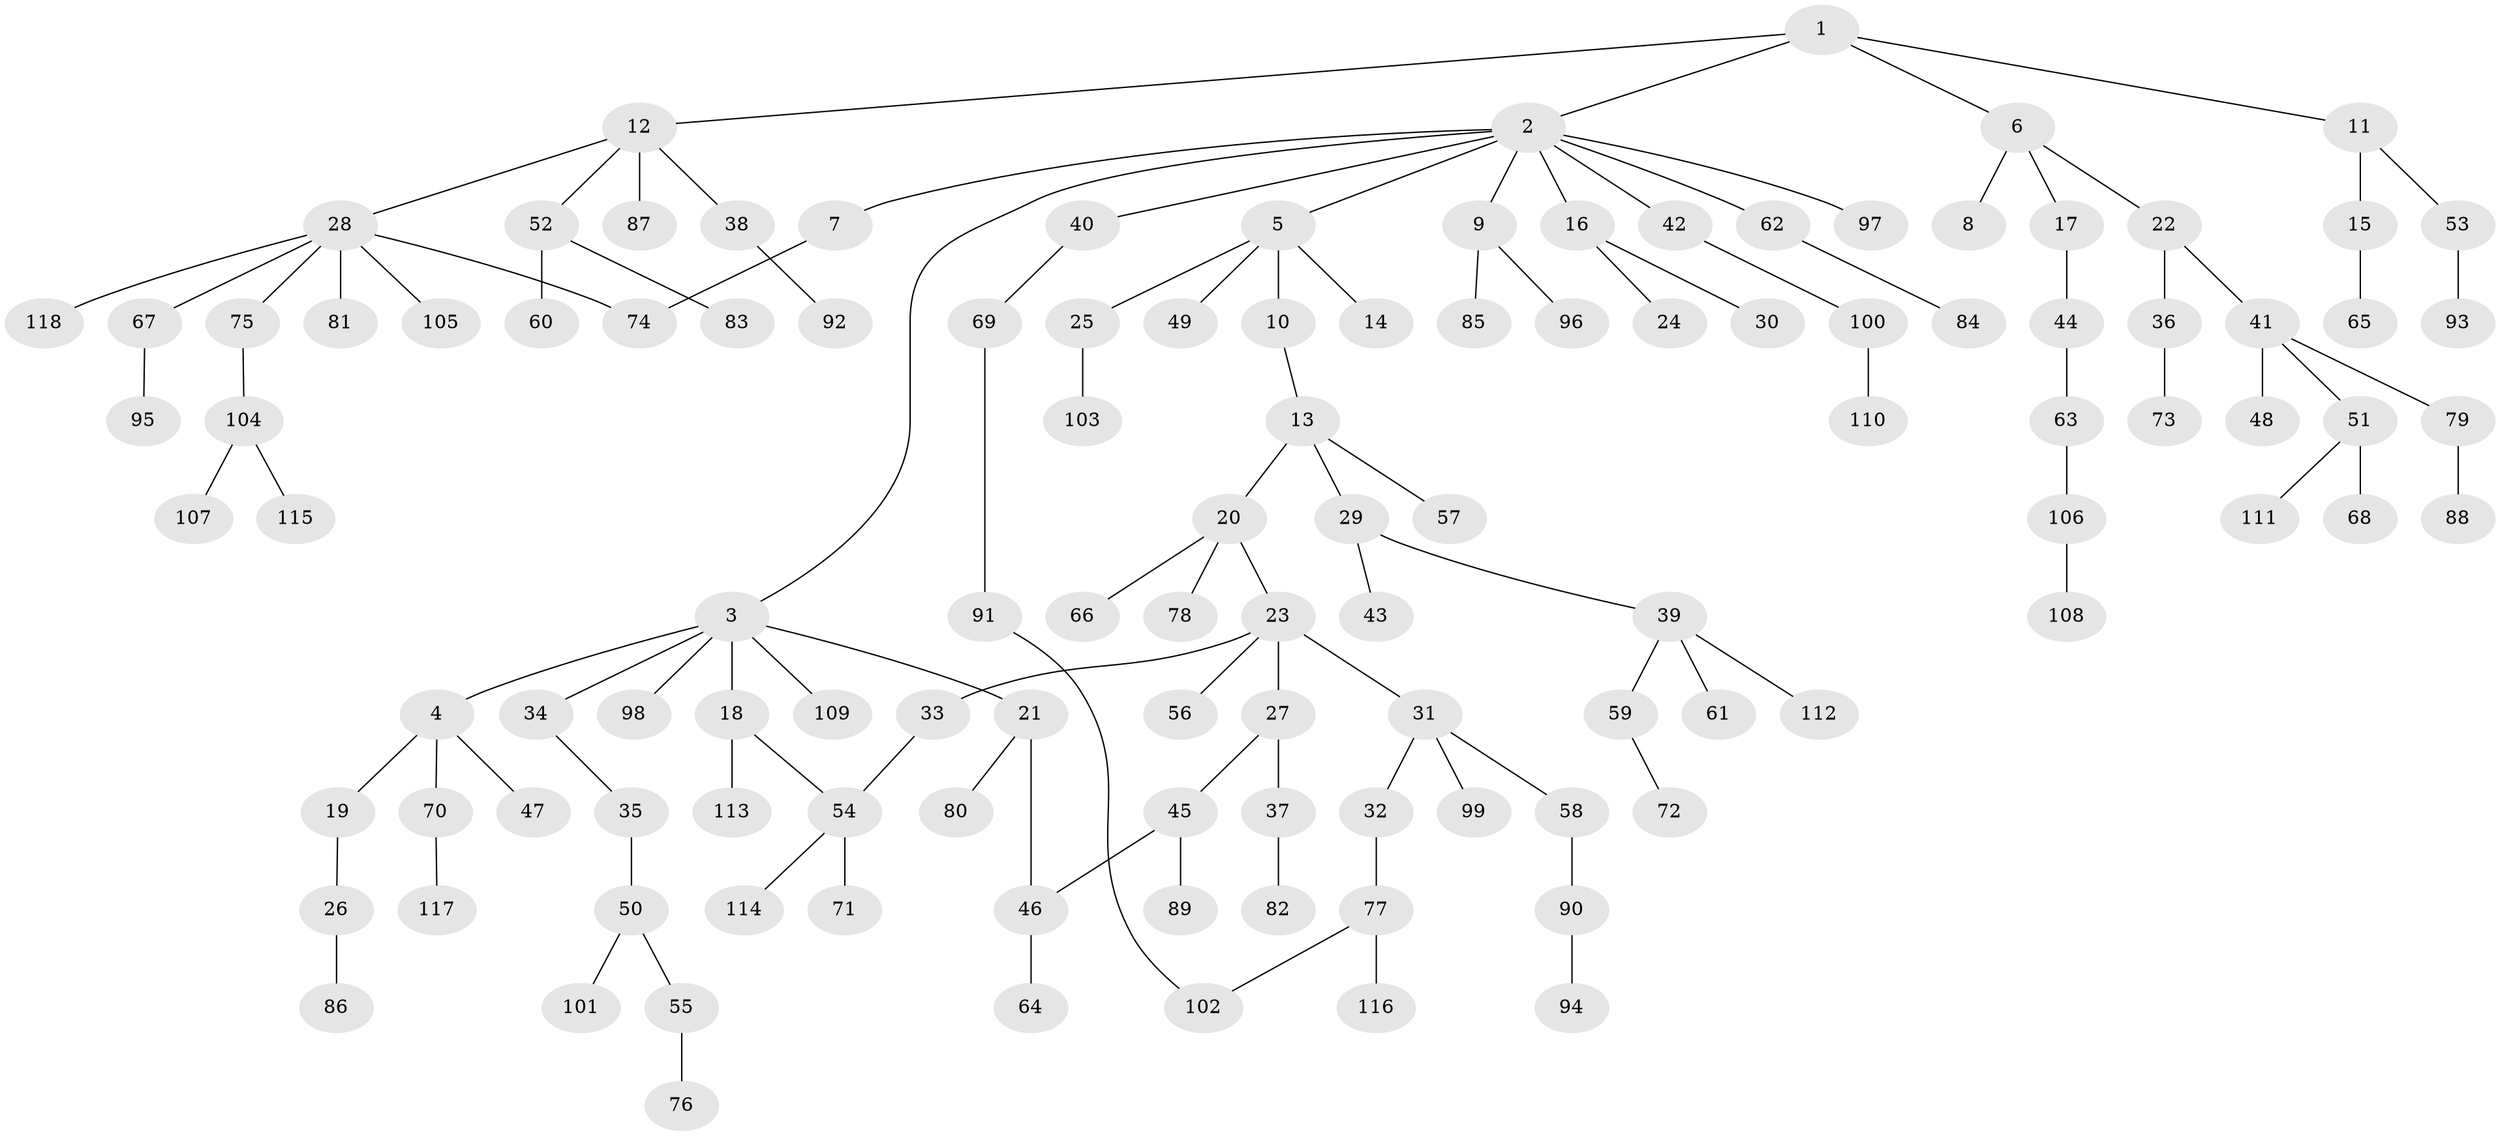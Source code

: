 // coarse degree distribution, {6: 0.038461538461538464, 9: 0.01282051282051282, 3: 0.07692307692307693, 4: 0.05128205128205128, 2: 0.2948717948717949, 1: 0.48717948717948717, 5: 0.02564102564102564, 7: 0.01282051282051282}
// Generated by graph-tools (version 1.1) at 2025/23/03/03/25 07:23:35]
// undirected, 118 vertices, 121 edges
graph export_dot {
graph [start="1"]
  node [color=gray90,style=filled];
  1;
  2;
  3;
  4;
  5;
  6;
  7;
  8;
  9;
  10;
  11;
  12;
  13;
  14;
  15;
  16;
  17;
  18;
  19;
  20;
  21;
  22;
  23;
  24;
  25;
  26;
  27;
  28;
  29;
  30;
  31;
  32;
  33;
  34;
  35;
  36;
  37;
  38;
  39;
  40;
  41;
  42;
  43;
  44;
  45;
  46;
  47;
  48;
  49;
  50;
  51;
  52;
  53;
  54;
  55;
  56;
  57;
  58;
  59;
  60;
  61;
  62;
  63;
  64;
  65;
  66;
  67;
  68;
  69;
  70;
  71;
  72;
  73;
  74;
  75;
  76;
  77;
  78;
  79;
  80;
  81;
  82;
  83;
  84;
  85;
  86;
  87;
  88;
  89;
  90;
  91;
  92;
  93;
  94;
  95;
  96;
  97;
  98;
  99;
  100;
  101;
  102;
  103;
  104;
  105;
  106;
  107;
  108;
  109;
  110;
  111;
  112;
  113;
  114;
  115;
  116;
  117;
  118;
  1 -- 2;
  1 -- 6;
  1 -- 11;
  1 -- 12;
  2 -- 3;
  2 -- 5;
  2 -- 7;
  2 -- 9;
  2 -- 16;
  2 -- 40;
  2 -- 42;
  2 -- 62;
  2 -- 97;
  3 -- 4;
  3 -- 18;
  3 -- 21;
  3 -- 34;
  3 -- 98;
  3 -- 109;
  4 -- 19;
  4 -- 47;
  4 -- 70;
  5 -- 10;
  5 -- 14;
  5 -- 25;
  5 -- 49;
  6 -- 8;
  6 -- 17;
  6 -- 22;
  7 -- 74;
  9 -- 85;
  9 -- 96;
  10 -- 13;
  11 -- 15;
  11 -- 53;
  12 -- 28;
  12 -- 38;
  12 -- 52;
  12 -- 87;
  13 -- 20;
  13 -- 29;
  13 -- 57;
  15 -- 65;
  16 -- 24;
  16 -- 30;
  17 -- 44;
  18 -- 54;
  18 -- 113;
  19 -- 26;
  20 -- 23;
  20 -- 66;
  20 -- 78;
  21 -- 80;
  21 -- 46;
  22 -- 36;
  22 -- 41;
  23 -- 27;
  23 -- 31;
  23 -- 33;
  23 -- 56;
  25 -- 103;
  26 -- 86;
  27 -- 37;
  27 -- 45;
  28 -- 67;
  28 -- 75;
  28 -- 81;
  28 -- 105;
  28 -- 118;
  28 -- 74;
  29 -- 39;
  29 -- 43;
  31 -- 32;
  31 -- 58;
  31 -- 99;
  32 -- 77;
  33 -- 54;
  34 -- 35;
  35 -- 50;
  36 -- 73;
  37 -- 82;
  38 -- 92;
  39 -- 59;
  39 -- 61;
  39 -- 112;
  40 -- 69;
  41 -- 48;
  41 -- 51;
  41 -- 79;
  42 -- 100;
  44 -- 63;
  45 -- 46;
  45 -- 89;
  46 -- 64;
  50 -- 55;
  50 -- 101;
  51 -- 68;
  51 -- 111;
  52 -- 60;
  52 -- 83;
  53 -- 93;
  54 -- 71;
  54 -- 114;
  55 -- 76;
  58 -- 90;
  59 -- 72;
  62 -- 84;
  63 -- 106;
  67 -- 95;
  69 -- 91;
  70 -- 117;
  75 -- 104;
  77 -- 116;
  77 -- 102;
  79 -- 88;
  90 -- 94;
  91 -- 102;
  100 -- 110;
  104 -- 107;
  104 -- 115;
  106 -- 108;
}
